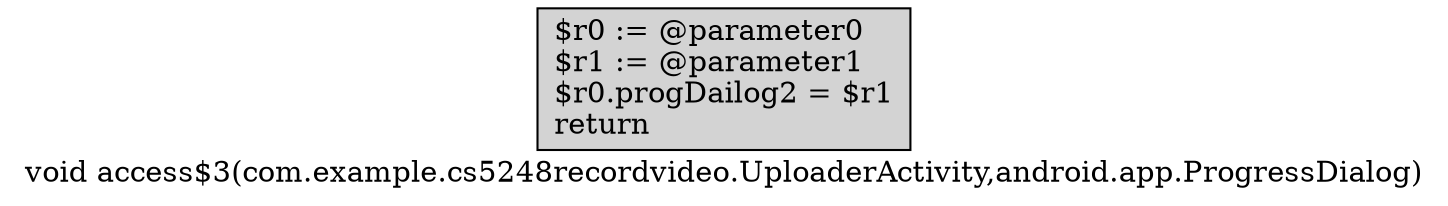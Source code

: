 digraph "void access$3(com.example.cs5248recordvideo.UploaderActivity,android.app.ProgressDialog)" {
    label="void access$3(com.example.cs5248recordvideo.UploaderActivity,android.app.ProgressDialog)";
    node [shape=box];
    "0" [style=filled,fillcolor=gray,style=filled,fillcolor=lightgray,label="$r0 := @parameter0\l$r1 := @parameter1\l$r0.progDailog2 = $r1\lreturn\l",];
}
